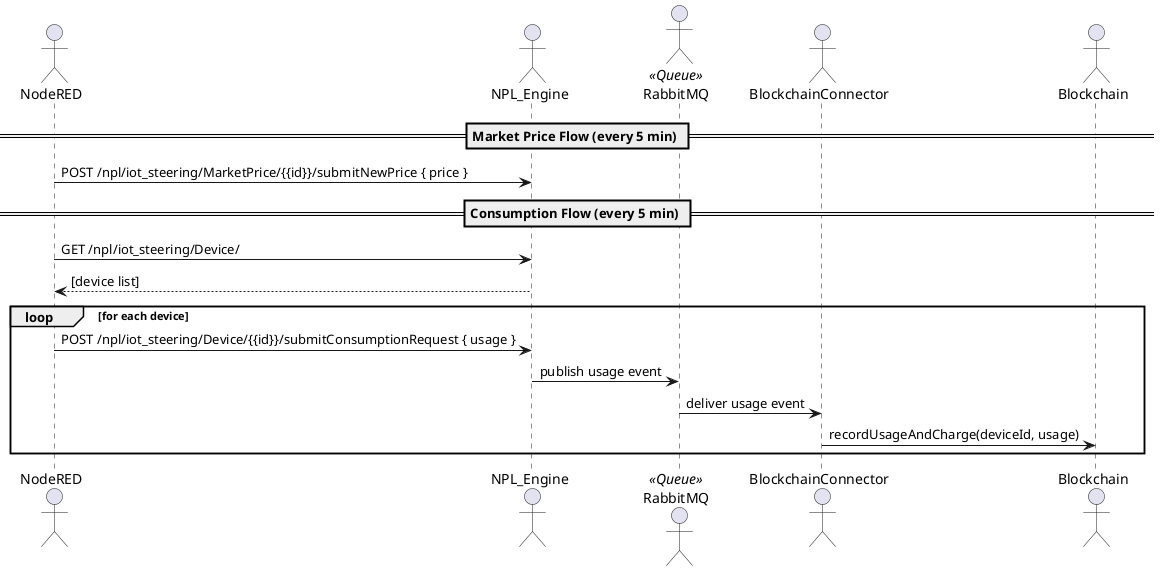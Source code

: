 @startuml
actor NodeRED as NR
actor NPL_Engine as NPL
actor "RabbitMQ" as MQ <<Queue>>
actor BlockchainConnector as BC
actor Blockchain as BL

== Market Price Flow (every 5 min) ==
NR -> NPL: POST /npl/iot_steering/MarketPrice/{{id}}/submitNewPrice { price }

== Consumption Flow (every 5 min) ==
NR -> NPL: GET /npl/iot_steering/Device/
NPL --> NR: [device list]
loop for each device
    NR -> NPL: POST /npl/iot_steering/Device/{{id}}/submitConsumptionRequest { usage }
    NPL -> MQ: publish usage event
    MQ -> BC: deliver usage event
    BC -> BL: recordUsageAndCharge(deviceId, usage)
end
@enduml
